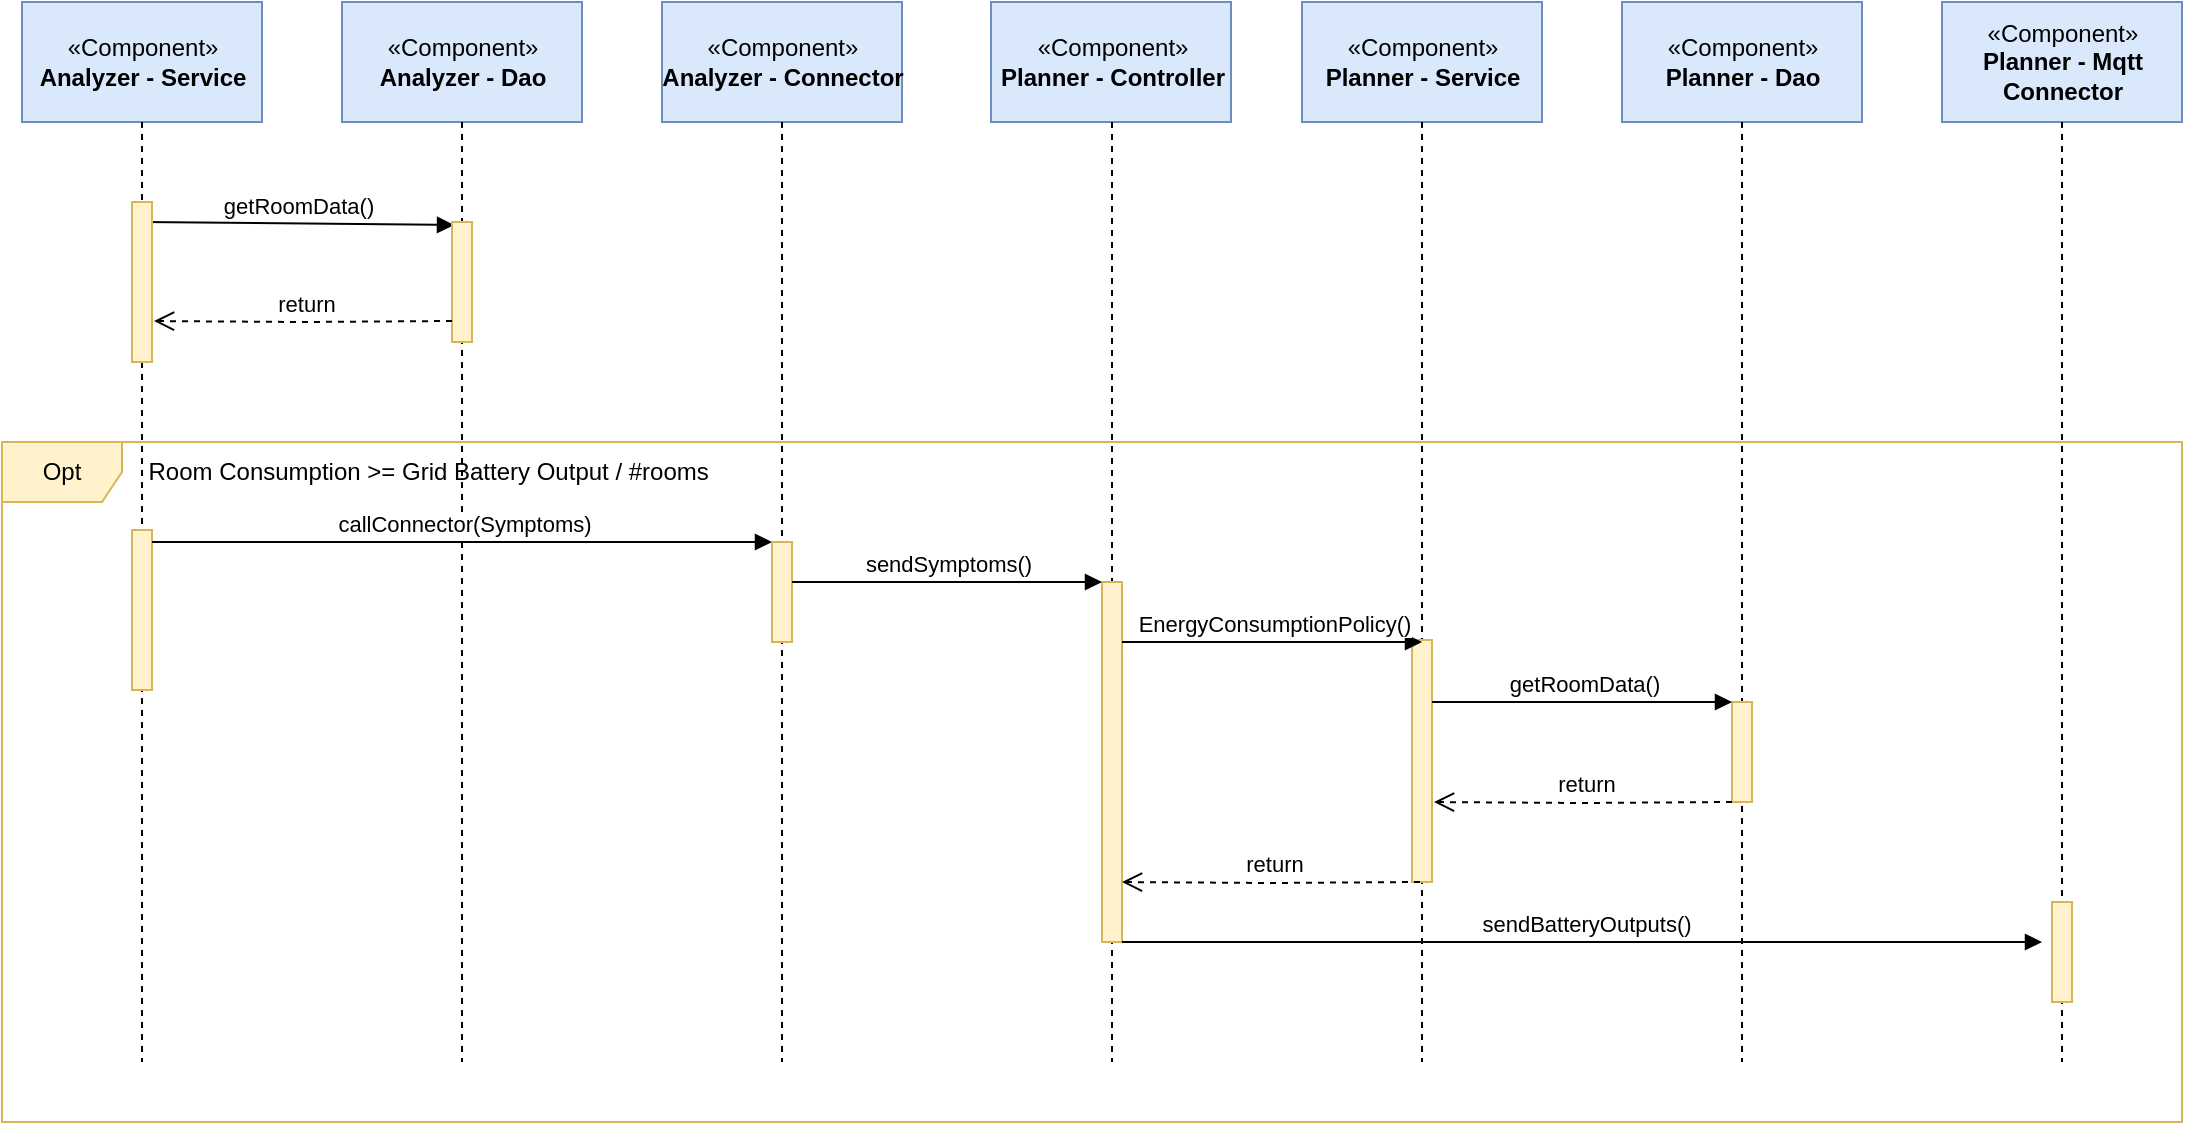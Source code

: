 <mxfile version="20.8.13" type="device"><diagram id="kgpKYQtTHZ0yAKxKKP6v" name="Page-1"><mxGraphModel dx="954" dy="595" grid="1" gridSize="10" guides="1" tooltips="1" connect="1" arrows="1" fold="1" page="1" pageScale="1" pageWidth="1169" pageHeight="827" math="0" shadow="0"><root><mxCell id="0"/><mxCell id="1" parent="0"/><mxCell id="0erTG6WcWGLgKP6_JNLI-3" value="«Component»&lt;br&gt;&lt;b&gt;Analyzer - Service&lt;/b&gt;" style="html=1;dropTarget=0;fillColor=#dae8fc;strokeColor=#6c8ebf;" vertex="1" parent="1"><mxGeometry x="40" y="70" width="120" height="60" as="geometry"/></mxCell><mxCell id="0erTG6WcWGLgKP6_JNLI-5" value="«Component»&lt;br&gt;&lt;b&gt;Analyzer - Dao&lt;/b&gt;" style="html=1;dropTarget=0;fillColor=#dae8fc;strokeColor=#6c8ebf;" vertex="1" parent="1"><mxGeometry x="200" y="70" width="120" height="60" as="geometry"/></mxCell><mxCell id="0erTG6WcWGLgKP6_JNLI-6" value="«Component»&lt;br&gt;&lt;b&gt;Analyzer - Connector&lt;/b&gt;" style="html=1;dropTarget=0;fillColor=#dae8fc;strokeColor=#6c8ebf;" vertex="1" parent="1"><mxGeometry x="360" y="70" width="120" height="60" as="geometry"/></mxCell><mxCell id="0erTG6WcWGLgKP6_JNLI-8" value="«Component»&lt;br&gt;&lt;b&gt;Planner - Controller&lt;/b&gt;" style="html=1;dropTarget=0;fillColor=#dae8fc;strokeColor=#6c8ebf;" vertex="1" parent="1"><mxGeometry x="524.5" y="70" width="120" height="60" as="geometry"/></mxCell><mxCell id="0erTG6WcWGLgKP6_JNLI-9" value="«Component»&lt;br&gt;&lt;b&gt;Planner - Service&lt;/b&gt;" style="html=1;dropTarget=0;fillColor=#dae8fc;strokeColor=#6c8ebf;" vertex="1" parent="1"><mxGeometry x="680" y="70" width="120" height="60" as="geometry"/></mxCell><mxCell id="0erTG6WcWGLgKP6_JNLI-10" value="«Component»&lt;br&gt;&lt;b&gt;Planner - Dao&lt;/b&gt;" style="html=1;dropTarget=0;fillColor=#dae8fc;strokeColor=#6c8ebf;" vertex="1" parent="1"><mxGeometry x="840" y="70" width="120" height="60" as="geometry"/></mxCell><mxCell id="0erTG6WcWGLgKP6_JNLI-11" value="«Component»&lt;br&gt;&lt;b&gt;Planner - Mqtt&lt;br&gt;Connector&lt;br&gt;&lt;/b&gt;" style="html=1;dropTarget=0;fillColor=#dae8fc;strokeColor=#6c8ebf;" vertex="1" parent="1"><mxGeometry x="1000" y="70" width="120" height="60" as="geometry"/></mxCell><mxCell id="0erTG6WcWGLgKP6_JNLI-12" value="" style="shape=umlLifeline;perimeter=lifelinePerimeter;whiteSpace=wrap;html=1;container=1;collapsible=0;recursiveResize=0;outlineConnect=0;size=0;" vertex="1" parent="1"><mxGeometry x="50" y="130" width="100" height="470" as="geometry"/></mxCell><mxCell id="0erTG6WcWGLgKP6_JNLI-19" value="getRoomData()" style="html=1;verticalAlign=bottom;endArrow=block;rounded=0;entryX=0.1;entryY=0.025;entryDx=0;entryDy=0;entryPerimeter=0;" edge="1" parent="0erTG6WcWGLgKP6_JNLI-12" target="0erTG6WcWGLgKP6_JNLI-21"><mxGeometry width="80" relative="1" as="geometry"><mxPoint x="50" y="50" as="sourcePoint"/><mxPoint x="130" y="50" as="targetPoint"/><mxPoint as="offset"/></mxGeometry></mxCell><mxCell id="0erTG6WcWGLgKP6_JNLI-22" value="" style="html=1;points=[];perimeter=orthogonalPerimeter;fillColor=#fff2cc;strokeColor=#d6b656;" vertex="1" parent="0erTG6WcWGLgKP6_JNLI-12"><mxGeometry x="45" y="40" width="10" height="80" as="geometry"/></mxCell><mxCell id="0erTG6WcWGLgKP6_JNLI-13" value="" style="shape=umlLifeline;perimeter=lifelinePerimeter;whiteSpace=wrap;html=1;container=1;collapsible=0;recursiveResize=0;outlineConnect=0;size=0;" vertex="1" parent="1"><mxGeometry x="210" y="130" width="100" height="470" as="geometry"/></mxCell><mxCell id="0erTG6WcWGLgKP6_JNLI-21" value="" style="html=1;points=[];perimeter=orthogonalPerimeter;fillColor=#fff2cc;strokeColor=#d6b656;" vertex="1" parent="0erTG6WcWGLgKP6_JNLI-13"><mxGeometry x="45" y="50" width="10" height="60" as="geometry"/></mxCell><mxCell id="0erTG6WcWGLgKP6_JNLI-14" value="" style="shape=umlLifeline;perimeter=lifelinePerimeter;whiteSpace=wrap;html=1;container=1;collapsible=0;recursiveResize=0;outlineConnect=0;size=0;" vertex="1" parent="1"><mxGeometry x="370" y="130" width="100" height="470" as="geometry"/></mxCell><mxCell id="0erTG6WcWGLgKP6_JNLI-15" value="" style="shape=umlLifeline;perimeter=lifelinePerimeter;whiteSpace=wrap;html=1;container=1;collapsible=0;recursiveResize=0;outlineConnect=0;size=0;" vertex="1" parent="1"><mxGeometry x="535" y="130" width="100" height="470" as="geometry"/></mxCell><mxCell id="0erTG6WcWGLgKP6_JNLI-16" value="" style="shape=umlLifeline;perimeter=lifelinePerimeter;whiteSpace=wrap;html=1;container=1;collapsible=0;recursiveResize=0;outlineConnect=0;size=0;" vertex="1" parent="1"><mxGeometry x="690" y="130" width="100" height="470" as="geometry"/></mxCell><mxCell id="0erTG6WcWGLgKP6_JNLI-17" value="" style="shape=umlLifeline;perimeter=lifelinePerimeter;whiteSpace=wrap;html=1;container=1;collapsible=0;recursiveResize=0;outlineConnect=0;size=0;" vertex="1" parent="1"><mxGeometry x="850" y="130" width="100" height="470" as="geometry"/></mxCell><mxCell id="0erTG6WcWGLgKP6_JNLI-18" value="" style="shape=umlLifeline;perimeter=lifelinePerimeter;whiteSpace=wrap;html=1;container=1;collapsible=0;recursiveResize=0;outlineConnect=0;size=0;" vertex="1" parent="1"><mxGeometry x="1010" y="130" width="100" height="470" as="geometry"/></mxCell><mxCell id="0erTG6WcWGLgKP6_JNLI-20" value="return" style="html=1;verticalAlign=bottom;endArrow=open;dashed=1;endSize=8;rounded=0;exitX=0;exitY=0.825;exitDx=0;exitDy=0;exitPerimeter=0;entryX=1.1;entryY=0.744;entryDx=0;entryDy=0;entryPerimeter=0;" edge="1" parent="1" source="0erTG6WcWGLgKP6_JNLI-21" target="0erTG6WcWGLgKP6_JNLI-22"><mxGeometry x="-0.006" relative="1" as="geometry"><mxPoint x="240" y="230" as="sourcePoint"/><mxPoint x="110" y="230" as="targetPoint"/><Array as="points"><mxPoint x="180" y="230"/></Array><mxPoint x="1" as="offset"/></mxGeometry></mxCell><mxCell id="0erTG6WcWGLgKP6_JNLI-23" value="Opt" style="shape=umlFrame;whiteSpace=wrap;html=1;fillColor=#fff2cc;strokeColor=#d6b656;" vertex="1" parent="1"><mxGeometry x="30" y="290" width="1090" height="340" as="geometry"/></mxCell><mxCell id="0erTG6WcWGLgKP6_JNLI-24" value="Room Consumption &amp;gt;= Grid Battery Output / #rooms&amp;nbsp;" style="text;html=1;strokeColor=none;fillColor=none;align=center;verticalAlign=middle;whiteSpace=wrap;rounded=0;" vertex="1" parent="1"><mxGeometry x="100" y="290" width="290" height="30" as="geometry"/></mxCell><mxCell id="0erTG6WcWGLgKP6_JNLI-25" value="" style="html=1;points=[];perimeter=orthogonalPerimeter;fillColor=#fff2cc;strokeColor=#d6b656;" vertex="1" parent="1"><mxGeometry x="95" y="334" width="10" height="80" as="geometry"/></mxCell><mxCell id="0erTG6WcWGLgKP6_JNLI-26" value="callConnector(Symptoms)" style="html=1;verticalAlign=bottom;endArrow=block;rounded=0;" edge="1" parent="1" target="0erTG6WcWGLgKP6_JNLI-27"><mxGeometry x="0.003" width="80" relative="1" as="geometry"><mxPoint x="105" y="340" as="sourcePoint"/><mxPoint x="261" y="341.5" as="targetPoint"/><mxPoint as="offset"/></mxGeometry></mxCell><mxCell id="0erTG6WcWGLgKP6_JNLI-27" value="" style="html=1;points=[];perimeter=orthogonalPerimeter;fillColor=#fff2cc;strokeColor=#d6b656;" vertex="1" parent="1"><mxGeometry x="415" y="340" width="10" height="50" as="geometry"/></mxCell><mxCell id="0erTG6WcWGLgKP6_JNLI-28" value="" style="html=1;points=[];perimeter=orthogonalPerimeter;fillColor=#fff2cc;strokeColor=#d6b656;" vertex="1" parent="1"><mxGeometry x="580" y="360" width="10" height="180" as="geometry"/></mxCell><mxCell id="0erTG6WcWGLgKP6_JNLI-29" value="sendSymptoms()" style="html=1;verticalAlign=bottom;endArrow=block;rounded=0;" edge="1" parent="1"><mxGeometry x="0.006" width="80" relative="1" as="geometry"><mxPoint x="425" y="360" as="sourcePoint"/><mxPoint x="580" y="360" as="targetPoint"/><mxPoint as="offset"/></mxGeometry></mxCell><mxCell id="0erTG6WcWGLgKP6_JNLI-30" value="" style="html=1;points=[];perimeter=orthogonalPerimeter;fillColor=#fff2cc;strokeColor=#d6b656;" vertex="1" parent="1"><mxGeometry x="735" y="389" width="10" height="121" as="geometry"/></mxCell><mxCell id="0erTG6WcWGLgKP6_JNLI-31" value="EnergyConsumptionPolicy()" style="html=1;verticalAlign=bottom;endArrow=block;rounded=0;" edge="1" parent="1"><mxGeometry x="0.006" width="80" relative="1" as="geometry"><mxPoint x="590" y="390" as="sourcePoint"/><mxPoint x="740" y="390" as="targetPoint"/><mxPoint as="offset"/></mxGeometry></mxCell><mxCell id="0erTG6WcWGLgKP6_JNLI-32" value="" style="html=1;points=[];perimeter=orthogonalPerimeter;fillColor=#fff2cc;strokeColor=#d6b656;" vertex="1" parent="1"><mxGeometry x="895" y="420" width="10" height="50" as="geometry"/></mxCell><mxCell id="0erTG6WcWGLgKP6_JNLI-33" value="getRoomData()" style="html=1;verticalAlign=bottom;endArrow=block;rounded=0;" edge="1" parent="1"><mxGeometry x="0.006" width="80" relative="1" as="geometry"><mxPoint x="745" y="420" as="sourcePoint"/><mxPoint x="895" y="420" as="targetPoint"/><mxPoint as="offset"/></mxGeometry></mxCell><mxCell id="0erTG6WcWGLgKP6_JNLI-34" value="return" style="html=1;verticalAlign=bottom;endArrow=open;dashed=1;endSize=8;rounded=0;exitX=0;exitY=0.825;exitDx=0;exitDy=0;exitPerimeter=0;entryX=1.1;entryY=0.744;entryDx=0;entryDy=0;entryPerimeter=0;" edge="1" parent="1"><mxGeometry x="-0.006" relative="1" as="geometry"><mxPoint x="895" y="470" as="sourcePoint"/><mxPoint x="746" y="470.02" as="targetPoint"/><Array as="points"><mxPoint x="820" y="470.5"/></Array><mxPoint x="1" as="offset"/></mxGeometry></mxCell><mxCell id="0erTG6WcWGLgKP6_JNLI-35" value="return" style="html=1;verticalAlign=bottom;endArrow=open;dashed=1;endSize=8;rounded=0;exitX=0;exitY=0.825;exitDx=0;exitDy=0;exitPerimeter=0;entryX=1.1;entryY=0.744;entryDx=0;entryDy=0;entryPerimeter=0;" edge="1" parent="1"><mxGeometry x="-0.006" relative="1" as="geometry"><mxPoint x="739" y="510" as="sourcePoint"/><mxPoint x="590" y="510.02" as="targetPoint"/><Array as="points"><mxPoint x="664" y="510.5"/></Array><mxPoint x="1" as="offset"/></mxGeometry></mxCell><mxCell id="0erTG6WcWGLgKP6_JNLI-36" value="sendBatteryOutputs()" style="html=1;verticalAlign=bottom;endArrow=block;rounded=0;" edge="1" parent="1"><mxGeometry x="0.006" width="80" relative="1" as="geometry"><mxPoint x="590" y="540" as="sourcePoint"/><mxPoint x="1050" y="540" as="targetPoint"/><mxPoint as="offset"/><Array as="points"><mxPoint x="980" y="540"/></Array></mxGeometry></mxCell><mxCell id="0erTG6WcWGLgKP6_JNLI-37" value="" style="html=1;points=[];perimeter=orthogonalPerimeter;fillColor=#fff2cc;strokeColor=#d6b656;" vertex="1" parent="1"><mxGeometry x="1055" y="520" width="10" height="50" as="geometry"/></mxCell></root></mxGraphModel></diagram></mxfile>